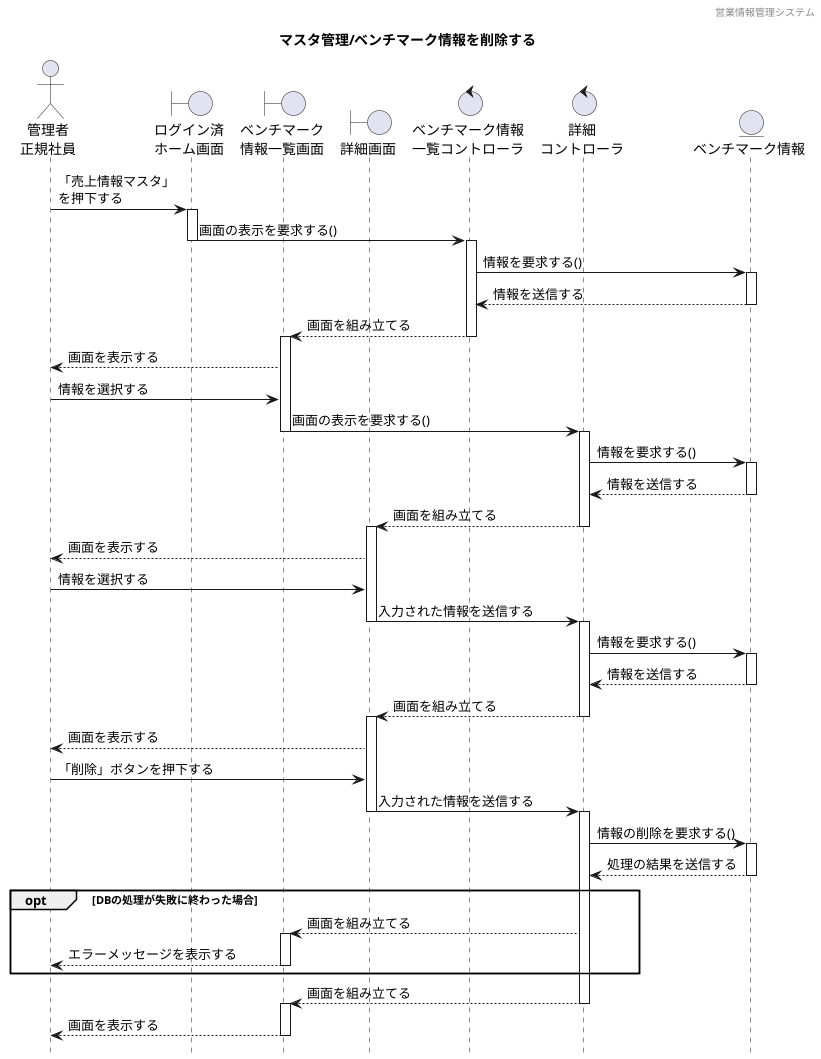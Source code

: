 @startuml ../../images/ベンチマークマスタ/ベンチマークマスタ管理_削除

hide footbox
header 営業情報管理システム
title マスタ管理/ベンチマーク情報を削除する

' actor "" as 
actor "管理者\n正規社員" as a1 

' boundary "" as 
boundary "ログイン済\nホーム画面" as b1
boundary "ベンチマーク\n情報一覧画面" as b2
boundary "詳細画面" as b3

' control "" as c
control "ベンチマーク情報\n一覧コントローラ" as c1
control "詳細\nコントローラ" as c2

' entity "" as e
entity "ベンチマーク情報" as e1

a1 -> b1:「売上情報マスタ」\nを押下する
activate b1
b1 -> c1:画面の表示を要求する()
deactivate b1
activate c1
c1 -> e1 : 情報を要求する()
activate e1
e1 --> c1 : 情報を送信する
deactivate e1
c1 --> b2: 画面を組み立てる
deactivate c1
activate b2
b2 --> a1 : 画面を表示する
a1 -> b2 : 情報を選択する
b2 -> c2 : 画面の表示を要求する()
deactivate b2
activate c2
c2 -> e1 : 情報を要求する()
activate e1
e1 --> c2 : 情報を送信する
deactivate e1
c2 --> b3 : 画面を組み立てる
deactivate c2
activate b3
b3 --> a1 : 画面を表示する
a1 -> b3 : 情報を選択する
b3 -> c2 : 入力された情報を送信する
deactivate b3
activate c2
c2 -> e1 : 情報を要求する()
activate e1
e1 --> c2 : 情報を送信する
deactivate e1
c2 --> b3 : 画面を組み立てる
deactivate c2
activate b3
b3 --> a1 : 画面を表示する
a1 -> b3 : 「削除」ボタンを押下する
b3 -> c2 : 入力された情報を送信する
deactivate b3
activate c2
c2 -> e1 : 情報の削除を要求する()
activate e1
e1 --> c2 : 処理の結果を送信する
deactivate e1
opt DBの処理が失敗に終わった場合
c2 --> b2 : 画面を組み立てる

activate b2
b2 --> a1 : エラーメッセージを表示する
deactivate b2
end
c2 --> b2 : 画面を組み立てる
deactivate c2
activate b2
b2 --> a1 : 画面を表示する
deactivate b2

@enduml